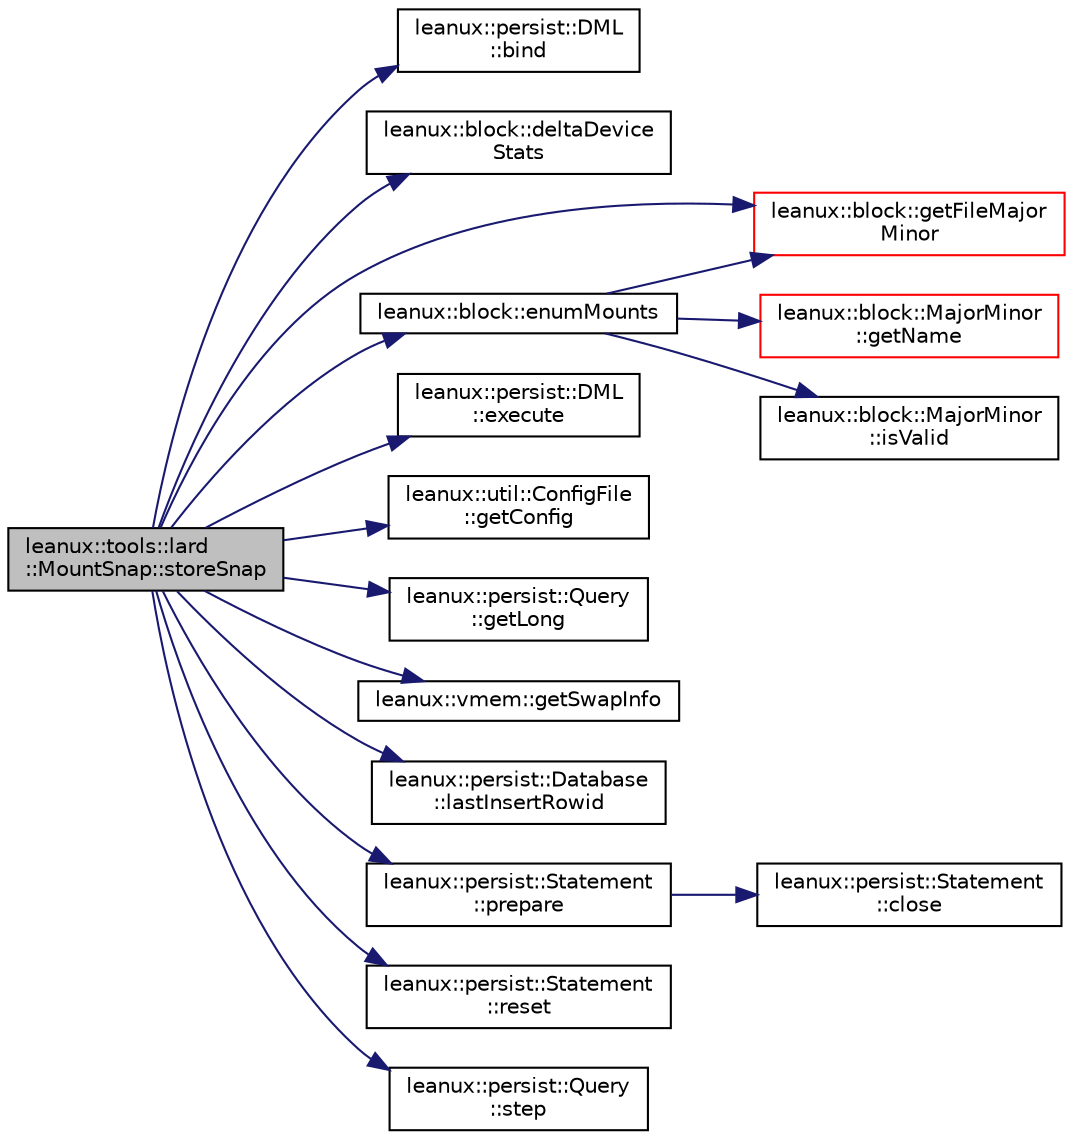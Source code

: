 digraph "leanux::tools::lard::MountSnap::storeSnap"
{
 // LATEX_PDF_SIZE
  bgcolor="transparent";
  edge [fontname="Helvetica",fontsize="10",labelfontname="Helvetica",labelfontsize="10"];
  node [fontname="Helvetica",fontsize="10",shape=record];
  rankdir="LR";
  Node1 [label="leanux::tools::lard\l::MountSnap::storeSnap",height=0.2,width=0.4,color="black", fillcolor="grey75", style="filled", fontcolor="black",tooltip=" "];
  Node1 -> Node2 [color="midnightblue",fontsize="10",style="solid",fontname="Helvetica"];
  Node2 [label="leanux::persist::DML\l::bind",height=0.2,width=0.4,color="black",URL="$classleanux_1_1persist_1_1DML.html#a8df01a6d880515c22106e424ed342c81",tooltip="Bind a double value to the bind at position."];
  Node1 -> Node3 [color="midnightblue",fontsize="10",style="solid",fontname="Helvetica"];
  Node3 [label="leanux::block::deltaDevice\lStats",height=0.2,width=0.4,color="black",URL="$namespaceleanux_1_1block.html#aa7dafdc339a1159d4364e877a7453c03",tooltip="create a delta of two DeviceStatsMaps."];
  Node1 -> Node4 [color="midnightblue",fontsize="10",style="solid",fontname="Helvetica"];
  Node4 [label="leanux::block::enumMounts",height=0.2,width=0.4,color="black",URL="$namespaceleanux_1_1block.html#afaee6721d578e4e9ccbebb7dea5919a6",tooltip="Get a map of MajorMinor to MountInfo from /proc/mounts."];
  Node4 -> Node5 [color="midnightblue",fontsize="10",style="solid",fontname="Helvetica"];
  Node5 [label="leanux::block::getFileMajor\lMinor",height=0.2,width=0.4,color="red",URL="$namespaceleanux_1_1block.html#a12e7b3a8ce8e601504f25c9c3e2fa7f0",tooltip="get the MajorMinor for a device file or aliases to it, resolves the devicefile with realpath."];
  Node4 -> Node7 [color="midnightblue",fontsize="10",style="solid",fontname="Helvetica"];
  Node7 [label="leanux::block::MajorMinor\l::getName",height=0.2,width=0.4,color="red",URL="$classleanux_1_1block_1_1MajorMinor.html#a08c4dd48259318cfd77067e866e05e84",tooltip="get the device name for this MajorMinor."];
  Node4 -> Node11 [color="midnightblue",fontsize="10",style="solid",fontname="Helvetica"];
  Node11 [label="leanux::block::MajorMinor\l::isValid",height=0.2,width=0.4,color="black",URL="$classleanux_1_1block_1_1MajorMinor.html#a26905a16bdd3e525abb2ada713f80704",tooltip="Test MajorMinor validity."];
  Node1 -> Node12 [color="midnightblue",fontsize="10",style="solid",fontname="Helvetica"];
  Node12 [label="leanux::persist::DML\l::execute",height=0.2,width=0.4,color="black",URL="$classleanux_1_1persist_1_1DML.html#a66bfdf8da5f7d2c02bb5cb6f54515783",tooltip="Execute."];
  Node1 -> Node13 [color="midnightblue",fontsize="10",style="solid",fontname="Helvetica"];
  Node13 [label="leanux::util::ConfigFile\l::getConfig",height=0.2,width=0.4,color="black",URL="$classleanux_1_1util_1_1ConfigFile.html#a8cef175948cd9727c732de3a605c99ba",tooltip="Get the ConfigurationFile object for the appname, or construct one if it does not exist."];
  Node1 -> Node5 [color="midnightblue",fontsize="10",style="solid",fontname="Helvetica"];
  Node1 -> Node14 [color="midnightblue",fontsize="10",style="solid",fontname="Helvetica"];
  Node14 [label="leanux::persist::Query\l::getLong",height=0.2,width=0.4,color="black",URL="$classleanux_1_1persist_1_1Query.html#ada37977ad924b728401fa1fb7506cd2e",tooltip="Get long value from select list."];
  Node1 -> Node15 [color="midnightblue",fontsize="10",style="solid",fontname="Helvetica"];
  Node15 [label="leanux::vmem::getSwapInfo",height=0.2,width=0.4,color="black",URL="$namespaceleanux_1_1vmem.html#aabc162dbfa4e98a5d1bf2571ba58de88",tooltip="Get a std::list of SwapInfo swap spaces."];
  Node1 -> Node16 [color="midnightblue",fontsize="10",style="solid",fontname="Helvetica"];
  Node16 [label="leanux::persist::Database\l::lastInsertRowid",height=0.2,width=0.4,color="black",URL="$classleanux_1_1persist_1_1Database.html#ad2d6eb77b4fe786579b5447fd1b692bf",tooltip="Get the rowid of the last inserted row."];
  Node1 -> Node17 [color="midnightblue",fontsize="10",style="solid",fontname="Helvetica"];
  Node17 [label="leanux::persist::Statement\l::prepare",height=0.2,width=0.4,color="black",URL="$classleanux_1_1persist_1_1Statement.html#a1b809c1b1d0e9d24af65e439c3893d74",tooltip="Prepare a SQL statement."];
  Node17 -> Node18 [color="midnightblue",fontsize="10",style="solid",fontname="Helvetica"];
  Node18 [label="leanux::persist::Statement\l::close",height=0.2,width=0.4,color="black",URL="$classleanux_1_1persist_1_1Statement.html#a5b31fb14297ad5c1c342cfc0d8f797de",tooltip="A statement handle can be explicitly closed without deleting the Statement object itself."];
  Node1 -> Node19 [color="midnightblue",fontsize="10",style="solid",fontname="Helvetica"];
  Node19 [label="leanux::persist::Statement\l::reset",height=0.2,width=0.4,color="black",URL="$classleanux_1_1persist_1_1Statement.html#a4696481e678f7c7337c07c480ee985ec",tooltip="Reset a SQL statement for rexecute or even re-prepare."];
  Node1 -> Node20 [color="midnightblue",fontsize="10",style="solid",fontname="Helvetica"];
  Node20 [label="leanux::persist::Query\l::step",height=0.2,width=0.4,color="black",URL="$classleanux_1_1persist_1_1Query.html#a294e11c33a22761503c49418f5ca9815",tooltip="Step the result list, end of list returns false."];
}
